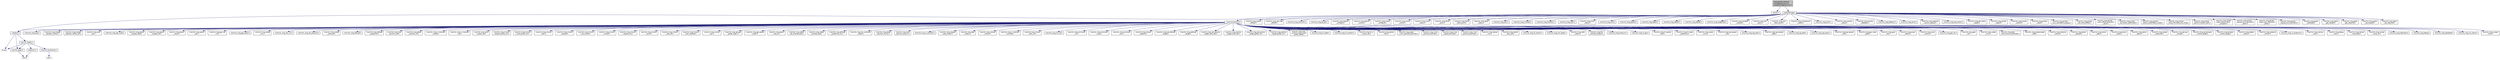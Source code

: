 digraph "libraries/GCS_MAVLink/include/mavlink/v1.0/ardupilotmega/mavlink.h"
{
 // INTERACTIVE_SVG=YES
  edge [fontname="Helvetica",fontsize="10",labelfontname="Helvetica",labelfontsize="10"];
  node [fontname="Helvetica",fontsize="10",shape=record];
  Node1 [label="libraries/GCS_MAVLink\l/include/mavlink/v1.0\l/ardupilotmega/mavlink.h",height=0.2,width=0.4,color="black", fillcolor="grey75", style="filled" fontcolor="black"];
  Node1 -> Node2 [color="midnightblue",fontsize="10",style="solid",fontname="Helvetica"];
  Node2 [label="version.h",height=0.2,width=0.4,color="black", fillcolor="white", style="filled",URL="$v1_80_2ardupilotmega_2version_8h.html",tooltip="MAVLink comm protocol built from ardupilotmega.xml. "];
  Node1 -> Node3 [color="midnightblue",fontsize="10",style="solid",fontname="Helvetica"];
  Node3 [label="ardupilotmega.h",height=0.2,width=0.4,color="black", fillcolor="white", style="filled",URL="$v1_80_2ardupilotmega_2ardupilotmega_8h.html",tooltip="MAVLink comm protocol generated from ardupilotmega.xml. "];
  Node3 -> Node4 [color="midnightblue",fontsize="10",style="solid",fontname="Helvetica"];
  Node4 [label="../protocol.h",height=0.2,width=0.4,color="black", fillcolor="white", style="filled",URL="$v1_80_2protocol_8h.html"];
  Node4 -> Node5 [color="midnightblue",fontsize="10",style="solid",fontname="Helvetica"];
  Node5 [label="string.h",height=0.2,width=0.4,color="grey75", fillcolor="white", style="filled"];
  Node4 -> Node6 [color="midnightblue",fontsize="10",style="solid",fontname="Helvetica"];
  Node6 [label="mavlink_types.h",height=0.2,width=0.4,color="black", fillcolor="white", style="filled",URL="$v1_80_2mavlink__types_8h.html"];
  Node6 -> Node7 [color="midnightblue",fontsize="10",style="solid",fontname="Helvetica"];
  Node7 [label="stdint.h",height=0.2,width=0.4,color="grey75", fillcolor="white", style="filled"];
  Node4 -> Node8 [color="midnightblue",fontsize="10",style="solid",fontname="Helvetica"];
  Node8 [label="mavlink_helpers.h",height=0.2,width=0.4,color="black", fillcolor="white", style="filled",URL="$v1_80_2mavlink__helpers_8h.html"];
  Node8 -> Node5 [color="midnightblue",fontsize="10",style="solid",fontname="Helvetica"];
  Node8 -> Node9 [color="midnightblue",fontsize="10",style="solid",fontname="Helvetica"];
  Node9 [label="checksum.h",height=0.2,width=0.4,color="black", fillcolor="white", style="filled",URL="$v1_80_2checksum_8h.html"];
  Node9 -> Node7 [color="midnightblue",fontsize="10",style="solid",fontname="Helvetica"];
  Node8 -> Node6 [color="midnightblue",fontsize="10",style="solid",fontname="Helvetica"];
  Node8 -> Node10 [color="midnightblue",fontsize="10",style="solid",fontname="Helvetica"];
  Node10 [label="mavlink_conversions.h",height=0.2,width=0.4,color="black", fillcolor="white", style="filled",URL="$mavlink__conversions_8h.html"];
  Node10 -> Node11 [color="midnightblue",fontsize="10",style="solid",fontname="Helvetica"];
  Node11 [label="math.h",height=0.2,width=0.4,color="grey75", fillcolor="white", style="filled"];
  Node3 -> Node12 [color="midnightblue",fontsize="10",style="solid",fontname="Helvetica"];
  Node12 [label="../common/common.h",height=0.2,width=0.4,color="black", fillcolor="white", style="filled",URL="$v1_80_2common_2common_8h.html",tooltip="MAVLink comm protocol generated from common.xml. "];
  Node12 -> Node4 [color="midnightblue",fontsize="10",style="solid",fontname="Helvetica"];
  Node12 -> Node13 [color="midnightblue",fontsize="10",style="solid",fontname="Helvetica"];
  Node13 [label="./mavlink_msg_heartbeat.h",height=0.2,width=0.4,color="black", fillcolor="white", style="filled",URL="$v1_80_2common_2mavlink__msg__heartbeat_8h.html"];
  Node12 -> Node14 [color="midnightblue",fontsize="10",style="solid",fontname="Helvetica"];
  Node14 [label="./mavlink_msg_sys_status.h",height=0.2,width=0.4,color="black", fillcolor="white", style="filled",URL="$v1_80_2common_2mavlink__msg__sys__status_8h.html"];
  Node12 -> Node15 [color="midnightblue",fontsize="10",style="solid",fontname="Helvetica"];
  Node15 [label="./mavlink_msg_system\l_time.h",height=0.2,width=0.4,color="black", fillcolor="white", style="filled",URL="$v1_80_2common_2mavlink__msg__system__time_8h.html"];
  Node12 -> Node16 [color="midnightblue",fontsize="10",style="solid",fontname="Helvetica"];
  Node16 [label="./mavlink_msg_ping.h",height=0.2,width=0.4,color="black", fillcolor="white", style="filled",URL="$v1_80_2common_2mavlink__msg__ping_8h.html"];
  Node12 -> Node17 [color="midnightblue",fontsize="10",style="solid",fontname="Helvetica"];
  Node17 [label="./mavlink_msg_change\l_operator_control.h",height=0.2,width=0.4,color="black", fillcolor="white", style="filled",URL="$v1_80_2common_2mavlink__msg__change__operator__control_8h.html"];
  Node12 -> Node18 [color="midnightblue",fontsize="10",style="solid",fontname="Helvetica"];
  Node18 [label="./mavlink_msg_change\l_operator_control_ack.h",height=0.2,width=0.4,color="black", fillcolor="white", style="filled",URL="$v1_80_2common_2mavlink__msg__change__operator__control__ack_8h.html"];
  Node12 -> Node19 [color="midnightblue",fontsize="10",style="solid",fontname="Helvetica"];
  Node19 [label="./mavlink_msg_auth\l_key.h",height=0.2,width=0.4,color="black", fillcolor="white", style="filled",URL="$v1_80_2common_2mavlink__msg__auth__key_8h.html"];
  Node12 -> Node20 [color="midnightblue",fontsize="10",style="solid",fontname="Helvetica"];
  Node20 [label="./mavlink_msg_set_mode.h",height=0.2,width=0.4,color="black", fillcolor="white", style="filled",URL="$v1_80_2common_2mavlink__msg__set__mode_8h.html"];
  Node12 -> Node21 [color="midnightblue",fontsize="10",style="solid",fontname="Helvetica"];
  Node21 [label="./mavlink_msg_param\l_request_read.h",height=0.2,width=0.4,color="black", fillcolor="white", style="filled",URL="$v1_80_2common_2mavlink__msg__param__request__read_8h.html"];
  Node12 -> Node22 [color="midnightblue",fontsize="10",style="solid",fontname="Helvetica"];
  Node22 [label="./mavlink_msg_param\l_request_list.h",height=0.2,width=0.4,color="black", fillcolor="white", style="filled",URL="$v1_80_2common_2mavlink__msg__param__request__list_8h.html"];
  Node12 -> Node23 [color="midnightblue",fontsize="10",style="solid",fontname="Helvetica"];
  Node23 [label="./mavlink_msg_param\l_value.h",height=0.2,width=0.4,color="black", fillcolor="white", style="filled",URL="$v1_80_2common_2mavlink__msg__param__value_8h.html"];
  Node12 -> Node24 [color="midnightblue",fontsize="10",style="solid",fontname="Helvetica"];
  Node24 [label="./mavlink_msg_param\l_set.h",height=0.2,width=0.4,color="black", fillcolor="white", style="filled",URL="$v1_80_2common_2mavlink__msg__param__set_8h.html"];
  Node12 -> Node25 [color="midnightblue",fontsize="10",style="solid",fontname="Helvetica"];
  Node25 [label="./mavlink_msg_gps_raw\l_int.h",height=0.2,width=0.4,color="black", fillcolor="white", style="filled",URL="$v1_80_2common_2mavlink__msg__gps__raw__int_8h.html"];
  Node12 -> Node26 [color="midnightblue",fontsize="10",style="solid",fontname="Helvetica"];
  Node26 [label="./mavlink_msg_gps_status.h",height=0.2,width=0.4,color="black", fillcolor="white", style="filled",URL="$v1_80_2common_2mavlink__msg__gps__status_8h.html"];
  Node12 -> Node27 [color="midnightblue",fontsize="10",style="solid",fontname="Helvetica"];
  Node27 [label="./mavlink_msg_scaled\l_imu.h",height=0.2,width=0.4,color="black", fillcolor="white", style="filled",URL="$v1_80_2common_2mavlink__msg__scaled__imu_8h.html"];
  Node12 -> Node28 [color="midnightblue",fontsize="10",style="solid",fontname="Helvetica"];
  Node28 [label="./mavlink_msg_raw_imu.h",height=0.2,width=0.4,color="black", fillcolor="white", style="filled",URL="$v1_80_2common_2mavlink__msg__raw__imu_8h.html"];
  Node12 -> Node29 [color="midnightblue",fontsize="10",style="solid",fontname="Helvetica"];
  Node29 [label="./mavlink_msg_raw_pressure.h",height=0.2,width=0.4,color="black", fillcolor="white", style="filled",URL="$v1_80_2common_2mavlink__msg__raw__pressure_8h.html"];
  Node12 -> Node30 [color="midnightblue",fontsize="10",style="solid",fontname="Helvetica"];
  Node30 [label="./mavlink_msg_scaled\l_pressure.h",height=0.2,width=0.4,color="black", fillcolor="white", style="filled",URL="$v1_80_2common_2mavlink__msg__scaled__pressure_8h.html"];
  Node12 -> Node31 [color="midnightblue",fontsize="10",style="solid",fontname="Helvetica"];
  Node31 [label="./mavlink_msg_attitude.h",height=0.2,width=0.4,color="black", fillcolor="white", style="filled",URL="$v1_80_2common_2mavlink__msg__attitude_8h.html"];
  Node12 -> Node32 [color="midnightblue",fontsize="10",style="solid",fontname="Helvetica"];
  Node32 [label="./mavlink_msg_attitude\l_quaternion.h",height=0.2,width=0.4,color="black", fillcolor="white", style="filled",URL="$mavlink__msg__attitude__quaternion_8h.html"];
  Node12 -> Node33 [color="midnightblue",fontsize="10",style="solid",fontname="Helvetica"];
  Node33 [label="./mavlink_msg_local\l_position_ned.h",height=0.2,width=0.4,color="black", fillcolor="white", style="filled",URL="$mavlink__msg__local__position__ned_8h.html"];
  Node12 -> Node34 [color="midnightblue",fontsize="10",style="solid",fontname="Helvetica"];
  Node34 [label="./mavlink_msg_global\l_position_int.h",height=0.2,width=0.4,color="black", fillcolor="white", style="filled",URL="$v1_80_2common_2mavlink__msg__global__position__int_8h.html"];
  Node12 -> Node35 [color="midnightblue",fontsize="10",style="solid",fontname="Helvetica"];
  Node35 [label="./mavlink_msg_rc_channels\l_scaled.h",height=0.2,width=0.4,color="black", fillcolor="white", style="filled",URL="$v1_80_2common_2mavlink__msg__rc__channels__scaled_8h.html"];
  Node12 -> Node36 [color="midnightblue",fontsize="10",style="solid",fontname="Helvetica"];
  Node36 [label="./mavlink_msg_rc_channels\l_raw.h",height=0.2,width=0.4,color="black", fillcolor="white", style="filled",URL="$v1_80_2common_2mavlink__msg__rc__channels__raw_8h.html"];
  Node12 -> Node37 [color="midnightblue",fontsize="10",style="solid",fontname="Helvetica"];
  Node37 [label="./mavlink_msg_servo\l_output_raw.h",height=0.2,width=0.4,color="black", fillcolor="white", style="filled",URL="$v1_80_2common_2mavlink__msg__servo__output__raw_8h.html"];
  Node12 -> Node38 [color="midnightblue",fontsize="10",style="solid",fontname="Helvetica"];
  Node38 [label="./mavlink_msg_mission\l_request_partial_list.h",height=0.2,width=0.4,color="black", fillcolor="white", style="filled",URL="$mavlink__msg__mission__request__partial__list_8h.html"];
  Node12 -> Node39 [color="midnightblue",fontsize="10",style="solid",fontname="Helvetica"];
  Node39 [label="./mavlink_msg_mission\l_write_partial_list.h",height=0.2,width=0.4,color="black", fillcolor="white", style="filled",URL="$mavlink__msg__mission__write__partial__list_8h.html"];
  Node12 -> Node40 [color="midnightblue",fontsize="10",style="solid",fontname="Helvetica"];
  Node40 [label="./mavlink_msg_mission\l_item.h",height=0.2,width=0.4,color="black", fillcolor="white", style="filled",URL="$mavlink__msg__mission__item_8h.html"];
  Node12 -> Node41 [color="midnightblue",fontsize="10",style="solid",fontname="Helvetica"];
  Node41 [label="./mavlink_msg_mission\l_request.h",height=0.2,width=0.4,color="black", fillcolor="white", style="filled",URL="$mavlink__msg__mission__request_8h.html"];
  Node12 -> Node42 [color="midnightblue",fontsize="10",style="solid",fontname="Helvetica"];
  Node42 [label="./mavlink_msg_mission\l_set_current.h",height=0.2,width=0.4,color="black", fillcolor="white", style="filled",URL="$mavlink__msg__mission__set__current_8h.html"];
  Node12 -> Node43 [color="midnightblue",fontsize="10",style="solid",fontname="Helvetica"];
  Node43 [label="./mavlink_msg_mission\l_current.h",height=0.2,width=0.4,color="black", fillcolor="white", style="filled",URL="$mavlink__msg__mission__current_8h.html"];
  Node12 -> Node44 [color="midnightblue",fontsize="10",style="solid",fontname="Helvetica"];
  Node44 [label="./mavlink_msg_mission\l_request_list.h",height=0.2,width=0.4,color="black", fillcolor="white", style="filled",URL="$mavlink__msg__mission__request__list_8h.html"];
  Node12 -> Node45 [color="midnightblue",fontsize="10",style="solid",fontname="Helvetica"];
  Node45 [label="./mavlink_msg_mission\l_count.h",height=0.2,width=0.4,color="black", fillcolor="white", style="filled",URL="$mavlink__msg__mission__count_8h.html"];
  Node12 -> Node46 [color="midnightblue",fontsize="10",style="solid",fontname="Helvetica"];
  Node46 [label="./mavlink_msg_mission\l_clear_all.h",height=0.2,width=0.4,color="black", fillcolor="white", style="filled",URL="$mavlink__msg__mission__clear__all_8h.html"];
  Node12 -> Node47 [color="midnightblue",fontsize="10",style="solid",fontname="Helvetica"];
  Node47 [label="./mavlink_msg_mission\l_item_reached.h",height=0.2,width=0.4,color="black", fillcolor="white", style="filled",URL="$mavlink__msg__mission__item__reached_8h.html"];
  Node12 -> Node48 [color="midnightblue",fontsize="10",style="solid",fontname="Helvetica"];
  Node48 [label="./mavlink_msg_mission\l_ack.h",height=0.2,width=0.4,color="black", fillcolor="white", style="filled",URL="$mavlink__msg__mission__ack_8h.html"];
  Node12 -> Node49 [color="midnightblue",fontsize="10",style="solid",fontname="Helvetica"];
  Node49 [label="./mavlink_msg_set_gps\l_global_origin.h",height=0.2,width=0.4,color="black", fillcolor="white", style="filled",URL="$mavlink__msg__set__gps__global__origin_8h.html"];
  Node12 -> Node50 [color="midnightblue",fontsize="10",style="solid",fontname="Helvetica"];
  Node50 [label="./mavlink_msg_gps_global\l_origin.h",height=0.2,width=0.4,color="black", fillcolor="white", style="filled",URL="$mavlink__msg__gps__global__origin_8h.html"];
  Node12 -> Node51 [color="midnightblue",fontsize="10",style="solid",fontname="Helvetica"];
  Node51 [label="./mavlink_msg_param\l_map_rc.h",height=0.2,width=0.4,color="black", fillcolor="white", style="filled",URL="$mavlink__msg__param__map__rc_8h.html"];
  Node12 -> Node52 [color="midnightblue",fontsize="10",style="solid",fontname="Helvetica"];
  Node52 [label="./mavlink_msg_safety\l_set_allowed_area.h",height=0.2,width=0.4,color="black", fillcolor="white", style="filled",URL="$v1_80_2common_2mavlink__msg__safety__set__allowed__area_8h.html"];
  Node12 -> Node53 [color="midnightblue",fontsize="10",style="solid",fontname="Helvetica"];
  Node53 [label="./mavlink_msg_safety\l_allowed_area.h",height=0.2,width=0.4,color="black", fillcolor="white", style="filled",URL="$v1_80_2common_2mavlink__msg__safety__allowed__area_8h.html"];
  Node12 -> Node54 [color="midnightblue",fontsize="10",style="solid",fontname="Helvetica"];
  Node54 [label="./mavlink_msg_attitude\l_quaternion_cov.h",height=0.2,width=0.4,color="black", fillcolor="white", style="filled",URL="$mavlink__msg__attitude__quaternion__cov_8h.html"];
  Node12 -> Node55 [color="midnightblue",fontsize="10",style="solid",fontname="Helvetica"];
  Node55 [label="./mavlink_msg_nav_controller\l_output.h",height=0.2,width=0.4,color="black", fillcolor="white", style="filled",URL="$v1_80_2common_2mavlink__msg__nav__controller__output_8h.html"];
  Node12 -> Node56 [color="midnightblue",fontsize="10",style="solid",fontname="Helvetica"];
  Node56 [label="./mavlink_msg_global\l_position_int_cov.h",height=0.2,width=0.4,color="black", fillcolor="white", style="filled",URL="$mavlink__msg__global__position__int__cov_8h.html"];
  Node12 -> Node57 [color="midnightblue",fontsize="10",style="solid",fontname="Helvetica"];
  Node57 [label="./mavlink_msg_local\l_position_ned_cov.h",height=0.2,width=0.4,color="black", fillcolor="white", style="filled",URL="$mavlink__msg__local__position__ned__cov_8h.html"];
  Node12 -> Node58 [color="midnightblue",fontsize="10",style="solid",fontname="Helvetica"];
  Node58 [label="./mavlink_msg_rc_channels.h",height=0.2,width=0.4,color="black", fillcolor="white", style="filled",URL="$mavlink__msg__rc__channels_8h.html"];
  Node12 -> Node59 [color="midnightblue",fontsize="10",style="solid",fontname="Helvetica"];
  Node59 [label="./mavlink_msg_request\l_data_stream.h",height=0.2,width=0.4,color="black", fillcolor="white", style="filled",URL="$v1_80_2common_2mavlink__msg__request__data__stream_8h.html"];
  Node12 -> Node60 [color="midnightblue",fontsize="10",style="solid",fontname="Helvetica"];
  Node60 [label="./mavlink_msg_data\l_stream.h",height=0.2,width=0.4,color="black", fillcolor="white", style="filled",URL="$mavlink__msg__data__stream_8h.html"];
  Node12 -> Node61 [color="midnightblue",fontsize="10",style="solid",fontname="Helvetica"];
  Node61 [label="./mavlink_msg_manual\l_control.h",height=0.2,width=0.4,color="black", fillcolor="white", style="filled",URL="$v1_80_2common_2mavlink__msg__manual__control_8h.html"];
  Node12 -> Node62 [color="midnightblue",fontsize="10",style="solid",fontname="Helvetica"];
  Node62 [label="./mavlink_msg_rc_channels\l_override.h",height=0.2,width=0.4,color="black", fillcolor="white", style="filled",URL="$v1_80_2common_2mavlink__msg__rc__channels__override_8h.html"];
  Node12 -> Node63 [color="midnightblue",fontsize="10",style="solid",fontname="Helvetica"];
  Node63 [label="./mavlink_msg_mission\l_item_int.h",height=0.2,width=0.4,color="black", fillcolor="white", style="filled",URL="$mavlink__msg__mission__item__int_8h.html"];
  Node12 -> Node64 [color="midnightblue",fontsize="10",style="solid",fontname="Helvetica"];
  Node64 [label="./mavlink_msg_vfr_hud.h",height=0.2,width=0.4,color="black", fillcolor="white", style="filled",URL="$v1_80_2common_2mavlink__msg__vfr__hud_8h.html"];
  Node12 -> Node65 [color="midnightblue",fontsize="10",style="solid",fontname="Helvetica"];
  Node65 [label="./mavlink_msg_command\l_int.h",height=0.2,width=0.4,color="black", fillcolor="white", style="filled",URL="$mavlink__msg__command__int_8h.html"];
  Node12 -> Node66 [color="midnightblue",fontsize="10",style="solid",fontname="Helvetica"];
  Node66 [label="./mavlink_msg_command\l_long.h",height=0.2,width=0.4,color="black", fillcolor="white", style="filled",URL="$mavlink__msg__command__long_8h.html"];
  Node12 -> Node67 [color="midnightblue",fontsize="10",style="solid",fontname="Helvetica"];
  Node67 [label="./mavlink_msg_command\l_ack.h",height=0.2,width=0.4,color="black", fillcolor="white", style="filled",URL="$v1_80_2common_2mavlink__msg__command__ack_8h.html"];
  Node12 -> Node68 [color="midnightblue",fontsize="10",style="solid",fontname="Helvetica"];
  Node68 [label="./mavlink_msg_manual\l_setpoint.h",height=0.2,width=0.4,color="black", fillcolor="white", style="filled",URL="$mavlink__msg__manual__setpoint_8h.html"];
  Node12 -> Node69 [color="midnightblue",fontsize="10",style="solid",fontname="Helvetica"];
  Node69 [label="./mavlink_msg_set_attitude\l_target.h",height=0.2,width=0.4,color="black", fillcolor="white", style="filled",URL="$mavlink__msg__set__attitude__target_8h.html"];
  Node12 -> Node70 [color="midnightblue",fontsize="10",style="solid",fontname="Helvetica"];
  Node70 [label="./mavlink_msg_attitude\l_target.h",height=0.2,width=0.4,color="black", fillcolor="white", style="filled",URL="$mavlink__msg__attitude__target_8h.html"];
  Node12 -> Node71 [color="midnightblue",fontsize="10",style="solid",fontname="Helvetica"];
  Node71 [label="./mavlink_msg_set_position\l_target_local_ned.h",height=0.2,width=0.4,color="black", fillcolor="white", style="filled",URL="$mavlink__msg__set__position__target__local__ned_8h.html"];
  Node12 -> Node72 [color="midnightblue",fontsize="10",style="solid",fontname="Helvetica"];
  Node72 [label="./mavlink_msg_position\l_target_local_ned.h",height=0.2,width=0.4,color="black", fillcolor="white", style="filled",URL="$mavlink__msg__position__target__local__ned_8h.html"];
  Node12 -> Node73 [color="midnightblue",fontsize="10",style="solid",fontname="Helvetica"];
  Node73 [label="./mavlink_msg_set_position\l_target_global_int.h",height=0.2,width=0.4,color="black", fillcolor="white", style="filled",URL="$mavlink__msg__set__position__target__global__int_8h.html"];
  Node12 -> Node74 [color="midnightblue",fontsize="10",style="solid",fontname="Helvetica"];
  Node74 [label="./mavlink_msg_position\l_target_global_int.h",height=0.2,width=0.4,color="black", fillcolor="white", style="filled",URL="$mavlink__msg__position__target__global__int_8h.html"];
  Node12 -> Node75 [color="midnightblue",fontsize="10",style="solid",fontname="Helvetica"];
  Node75 [label="./mavlink_msg_local\l_position_ned_system\l_global_offset.h",height=0.2,width=0.4,color="black", fillcolor="white", style="filled",URL="$mavlink__msg__local__position__ned__system__global__offset_8h.html"];
  Node12 -> Node76 [color="midnightblue",fontsize="10",style="solid",fontname="Helvetica"];
  Node76 [label="./mavlink_msg_hil_state.h",height=0.2,width=0.4,color="black", fillcolor="white", style="filled",URL="$v1_80_2common_2mavlink__msg__hil__state_8h.html"];
  Node12 -> Node77 [color="midnightblue",fontsize="10",style="solid",fontname="Helvetica"];
  Node77 [label="./mavlink_msg_hil_controls.h",height=0.2,width=0.4,color="black", fillcolor="white", style="filled",URL="$v1_80_2common_2mavlink__msg__hil__controls_8h.html"];
  Node12 -> Node78 [color="midnightblue",fontsize="10",style="solid",fontname="Helvetica"];
  Node78 [label="./mavlink_msg_hil_rc\l_inputs_raw.h",height=0.2,width=0.4,color="black", fillcolor="white", style="filled",URL="$mavlink__msg__hil__rc__inputs__raw_8h.html"];
  Node12 -> Node79 [color="midnightblue",fontsize="10",style="solid",fontname="Helvetica"];
  Node79 [label="./mavlink_msg_optical\l_flow.h",height=0.2,width=0.4,color="black", fillcolor="white", style="filled",URL="$v1_80_2common_2mavlink__msg__optical__flow_8h.html"];
  Node12 -> Node80 [color="midnightblue",fontsize="10",style="solid",fontname="Helvetica"];
  Node80 [label="./mavlink_msg_global\l_vision_position_estimate.h",height=0.2,width=0.4,color="black", fillcolor="white", style="filled",URL="$mavlink__msg__global__vision__position__estimate_8h.html"];
  Node12 -> Node81 [color="midnightblue",fontsize="10",style="solid",fontname="Helvetica"];
  Node81 [label="./mavlink_msg_vision\l_position_estimate.h",height=0.2,width=0.4,color="black", fillcolor="white", style="filled",URL="$mavlink__msg__vision__position__estimate_8h.html"];
  Node12 -> Node82 [color="midnightblue",fontsize="10",style="solid",fontname="Helvetica"];
  Node82 [label="./mavlink_msg_vision\l_speed_estimate.h",height=0.2,width=0.4,color="black", fillcolor="white", style="filled",URL="$mavlink__msg__vision__speed__estimate_8h.html"];
  Node12 -> Node83 [color="midnightblue",fontsize="10",style="solid",fontname="Helvetica"];
  Node83 [label="./mavlink_msg_vicon\l_position_estimate.h",height=0.2,width=0.4,color="black", fillcolor="white", style="filled",URL="$mavlink__msg__vicon__position__estimate_8h.html"];
  Node12 -> Node84 [color="midnightblue",fontsize="10",style="solid",fontname="Helvetica"];
  Node84 [label="./mavlink_msg_highres\l_imu.h",height=0.2,width=0.4,color="black", fillcolor="white", style="filled",URL="$mavlink__msg__highres__imu_8h.html"];
  Node12 -> Node85 [color="midnightblue",fontsize="10",style="solid",fontname="Helvetica"];
  Node85 [label="./mavlink_msg_optical\l_flow_rad.h",height=0.2,width=0.4,color="black", fillcolor="white", style="filled",URL="$mavlink__msg__optical__flow__rad_8h.html"];
  Node12 -> Node86 [color="midnightblue",fontsize="10",style="solid",fontname="Helvetica"];
  Node86 [label="./mavlink_msg_hil_sensor.h",height=0.2,width=0.4,color="black", fillcolor="white", style="filled",URL="$mavlink__msg__hil__sensor_8h.html"];
  Node12 -> Node87 [color="midnightblue",fontsize="10",style="solid",fontname="Helvetica"];
  Node87 [label="./mavlink_msg_sim_state.h",height=0.2,width=0.4,color="black", fillcolor="white", style="filled",URL="$mavlink__msg__sim__state_8h.html"];
  Node12 -> Node88 [color="midnightblue",fontsize="10",style="solid",fontname="Helvetica"];
  Node88 [label="./mavlink_msg_radio\l_status.h",height=0.2,width=0.4,color="black", fillcolor="white", style="filled",URL="$mavlink__msg__radio__status_8h.html"];
  Node12 -> Node89 [color="midnightblue",fontsize="10",style="solid",fontname="Helvetica"];
  Node89 [label="./mavlink_msg_file\l_transfer_protocol.h",height=0.2,width=0.4,color="black", fillcolor="white", style="filled",URL="$mavlink__msg__file__transfer__protocol_8h.html"];
  Node12 -> Node90 [color="midnightblue",fontsize="10",style="solid",fontname="Helvetica"];
  Node90 [label="./mavlink_msg_timesync.h",height=0.2,width=0.4,color="black", fillcolor="white", style="filled",URL="$mavlink__msg__timesync_8h.html"];
  Node12 -> Node91 [color="midnightblue",fontsize="10",style="solid",fontname="Helvetica"];
  Node91 [label="./mavlink_msg_hil_gps.h",height=0.2,width=0.4,color="black", fillcolor="white", style="filled",URL="$mavlink__msg__hil__gps_8h.html"];
  Node12 -> Node92 [color="midnightblue",fontsize="10",style="solid",fontname="Helvetica"];
  Node92 [label="./mavlink_msg_hil_optical\l_flow.h",height=0.2,width=0.4,color="black", fillcolor="white", style="filled",URL="$mavlink__msg__hil__optical__flow_8h.html"];
  Node12 -> Node93 [color="midnightblue",fontsize="10",style="solid",fontname="Helvetica"];
  Node93 [label="./mavlink_msg_hil_state\l_quaternion.h",height=0.2,width=0.4,color="black", fillcolor="white", style="filled",URL="$mavlink__msg__hil__state__quaternion_8h.html"];
  Node12 -> Node94 [color="midnightblue",fontsize="10",style="solid",fontname="Helvetica"];
  Node94 [label="./mavlink_msg_scaled\l_imu2.h",height=0.2,width=0.4,color="black", fillcolor="white", style="filled",URL="$mavlink__msg__scaled__imu2_8h.html"];
  Node12 -> Node95 [color="midnightblue",fontsize="10",style="solid",fontname="Helvetica"];
  Node95 [label="./mavlink_msg_log_request\l_list.h",height=0.2,width=0.4,color="black", fillcolor="white", style="filled",URL="$mavlink__msg__log__request__list_8h.html"];
  Node12 -> Node96 [color="midnightblue",fontsize="10",style="solid",fontname="Helvetica"];
  Node96 [label="./mavlink_msg_log_entry.h",height=0.2,width=0.4,color="black", fillcolor="white", style="filled",URL="$mavlink__msg__log__entry_8h.html"];
  Node12 -> Node97 [color="midnightblue",fontsize="10",style="solid",fontname="Helvetica"];
  Node97 [label="./mavlink_msg_log_request\l_data.h",height=0.2,width=0.4,color="black", fillcolor="white", style="filled",URL="$mavlink__msg__log__request__data_8h.html"];
  Node12 -> Node98 [color="midnightblue",fontsize="10",style="solid",fontname="Helvetica"];
  Node98 [label="./mavlink_msg_log_data.h",height=0.2,width=0.4,color="black", fillcolor="white", style="filled",URL="$mavlink__msg__log__data_8h.html"];
  Node12 -> Node99 [color="midnightblue",fontsize="10",style="solid",fontname="Helvetica"];
  Node99 [label="./mavlink_msg_log_erase.h",height=0.2,width=0.4,color="black", fillcolor="white", style="filled",URL="$mavlink__msg__log__erase_8h.html"];
  Node12 -> Node100 [color="midnightblue",fontsize="10",style="solid",fontname="Helvetica"];
  Node100 [label="./mavlink_msg_log_request\l_end.h",height=0.2,width=0.4,color="black", fillcolor="white", style="filled",URL="$mavlink__msg__log__request__end_8h.html"];
  Node12 -> Node101 [color="midnightblue",fontsize="10",style="solid",fontname="Helvetica"];
  Node101 [label="./mavlink_msg_gps_inject\l_data.h",height=0.2,width=0.4,color="black", fillcolor="white", style="filled",URL="$mavlink__msg__gps__inject__data_8h.html"];
  Node12 -> Node102 [color="midnightblue",fontsize="10",style="solid",fontname="Helvetica"];
  Node102 [label="./mavlink_msg_gps2\l_raw.h",height=0.2,width=0.4,color="black", fillcolor="white", style="filled",URL="$mavlink__msg__gps2__raw_8h.html"];
  Node12 -> Node103 [color="midnightblue",fontsize="10",style="solid",fontname="Helvetica"];
  Node103 [label="./mavlink_msg_power\l_status.h",height=0.2,width=0.4,color="black", fillcolor="white", style="filled",URL="$mavlink__msg__power__status_8h.html"];
  Node12 -> Node104 [color="midnightblue",fontsize="10",style="solid",fontname="Helvetica"];
  Node104 [label="./mavlink_msg_serial\l_control.h",height=0.2,width=0.4,color="black", fillcolor="white", style="filled",URL="$mavlink__msg__serial__control_8h.html"];
  Node12 -> Node105 [color="midnightblue",fontsize="10",style="solid",fontname="Helvetica"];
  Node105 [label="./mavlink_msg_gps_rtk.h",height=0.2,width=0.4,color="black", fillcolor="white", style="filled",URL="$mavlink__msg__gps__rtk_8h.html"];
  Node12 -> Node106 [color="midnightblue",fontsize="10",style="solid",fontname="Helvetica"];
  Node106 [label="./mavlink_msg_gps2\l_rtk.h",height=0.2,width=0.4,color="black", fillcolor="white", style="filled",URL="$mavlink__msg__gps2__rtk_8h.html"];
  Node12 -> Node107 [color="midnightblue",fontsize="10",style="solid",fontname="Helvetica"];
  Node107 [label="./mavlink_msg_scaled\l_imu3.h",height=0.2,width=0.4,color="black", fillcolor="white", style="filled",URL="$mavlink__msg__scaled__imu3_8h.html"];
  Node12 -> Node108 [color="midnightblue",fontsize="10",style="solid",fontname="Helvetica"];
  Node108 [label="./mavlink_msg_data\l_transmission_handshake.h",height=0.2,width=0.4,color="black", fillcolor="white", style="filled",URL="$mavlink__msg__data__transmission__handshake_8h.html"];
  Node12 -> Node109 [color="midnightblue",fontsize="10",style="solid",fontname="Helvetica"];
  Node109 [label="./mavlink_msg_encapsulated\l_data.h",height=0.2,width=0.4,color="black", fillcolor="white", style="filled",URL="$mavlink__msg__encapsulated__data_8h.html"];
  Node12 -> Node110 [color="midnightblue",fontsize="10",style="solid",fontname="Helvetica"];
  Node110 [label="./mavlink_msg_distance\l_sensor.h",height=0.2,width=0.4,color="black", fillcolor="white", style="filled",URL="$mavlink__msg__distance__sensor_8h.html"];
  Node12 -> Node111 [color="midnightblue",fontsize="10",style="solid",fontname="Helvetica"];
  Node111 [label="./mavlink_msg_terrain\l_request.h",height=0.2,width=0.4,color="black", fillcolor="white", style="filled",URL="$mavlink__msg__terrain__request_8h.html"];
  Node12 -> Node112 [color="midnightblue",fontsize="10",style="solid",fontname="Helvetica"];
  Node112 [label="./mavlink_msg_terrain\l_data.h",height=0.2,width=0.4,color="black", fillcolor="white", style="filled",URL="$mavlink__msg__terrain__data_8h.html"];
  Node12 -> Node113 [color="midnightblue",fontsize="10",style="solid",fontname="Helvetica"];
  Node113 [label="./mavlink_msg_terrain\l_check.h",height=0.2,width=0.4,color="black", fillcolor="white", style="filled",URL="$mavlink__msg__terrain__check_8h.html"];
  Node12 -> Node114 [color="midnightblue",fontsize="10",style="solid",fontname="Helvetica"];
  Node114 [label="./mavlink_msg_terrain\l_report.h",height=0.2,width=0.4,color="black", fillcolor="white", style="filled",URL="$mavlink__msg__terrain__report_8h.html"];
  Node12 -> Node115 [color="midnightblue",fontsize="10",style="solid",fontname="Helvetica"];
  Node115 [label="./mavlink_msg_scaled\l_pressure2.h",height=0.2,width=0.4,color="black", fillcolor="white", style="filled",URL="$mavlink__msg__scaled__pressure2_8h.html"];
  Node12 -> Node116 [color="midnightblue",fontsize="10",style="solid",fontname="Helvetica"];
  Node116 [label="./mavlink_msg_att_pos\l_mocap.h",height=0.2,width=0.4,color="black", fillcolor="white", style="filled",URL="$mavlink__msg__att__pos__mocap_8h.html"];
  Node12 -> Node117 [color="midnightblue",fontsize="10",style="solid",fontname="Helvetica"];
  Node117 [label="./mavlink_msg_set_actuator\l_control_target.h",height=0.2,width=0.4,color="black", fillcolor="white", style="filled",URL="$mavlink__msg__set__actuator__control__target_8h.html"];
  Node12 -> Node118 [color="midnightblue",fontsize="10",style="solid",fontname="Helvetica"];
  Node118 [label="./mavlink_msg_actuator\l_control_target.h",height=0.2,width=0.4,color="black", fillcolor="white", style="filled",URL="$mavlink__msg__actuator__control__target_8h.html"];
  Node12 -> Node119 [color="midnightblue",fontsize="10",style="solid",fontname="Helvetica"];
  Node119 [label="./mavlink_msg_battery\l_status.h",height=0.2,width=0.4,color="black", fillcolor="white", style="filled",URL="$mavlink__msg__battery__status_8h.html"];
  Node12 -> Node120 [color="midnightblue",fontsize="10",style="solid",fontname="Helvetica"];
  Node120 [label="./mavlink_msg_autopilot\l_version.h",height=0.2,width=0.4,color="black", fillcolor="white", style="filled",URL="$mavlink__msg__autopilot__version_8h.html"];
  Node12 -> Node121 [color="midnightblue",fontsize="10",style="solid",fontname="Helvetica"];
  Node121 [label="./mavlink_msg_v2_extension.h",height=0.2,width=0.4,color="black", fillcolor="white", style="filled",URL="$mavlink__msg__v2__extension_8h.html"];
  Node12 -> Node122 [color="midnightblue",fontsize="10",style="solid",fontname="Helvetica"];
  Node122 [label="./mavlink_msg_memory\l_vect.h",height=0.2,width=0.4,color="black", fillcolor="white", style="filled",URL="$mavlink__msg__memory__vect_8h.html"];
  Node12 -> Node123 [color="midnightblue",fontsize="10",style="solid",fontname="Helvetica"];
  Node123 [label="./mavlink_msg_debug\l_vect.h",height=0.2,width=0.4,color="black", fillcolor="white", style="filled",URL="$v1_80_2common_2mavlink__msg__debug__vect_8h.html"];
  Node12 -> Node124 [color="midnightblue",fontsize="10",style="solid",fontname="Helvetica"];
  Node124 [label="./mavlink_msg_named\l_value_float.h",height=0.2,width=0.4,color="black", fillcolor="white", style="filled",URL="$v1_80_2common_2mavlink__msg__named__value__float_8h.html"];
  Node12 -> Node125 [color="midnightblue",fontsize="10",style="solid",fontname="Helvetica"];
  Node125 [label="./mavlink_msg_named\l_value_int.h",height=0.2,width=0.4,color="black", fillcolor="white", style="filled",URL="$v1_80_2common_2mavlink__msg__named__value__int_8h.html"];
  Node12 -> Node126 [color="midnightblue",fontsize="10",style="solid",fontname="Helvetica"];
  Node126 [label="./mavlink_msg_statustext.h",height=0.2,width=0.4,color="black", fillcolor="white", style="filled",URL="$v1_80_2common_2mavlink__msg__statustext_8h.html"];
  Node12 -> Node127 [color="midnightblue",fontsize="10",style="solid",fontname="Helvetica"];
  Node127 [label="./mavlink_msg_debug.h",height=0.2,width=0.4,color="black", fillcolor="white", style="filled",URL="$v1_80_2common_2mavlink__msg__debug_8h.html"];
  Node3 -> Node128 [color="midnightblue",fontsize="10",style="solid",fontname="Helvetica"];
  Node128 [label="./mavlink_msg_sensor\l_offsets.h",height=0.2,width=0.4,color="black", fillcolor="white", style="filled",URL="$v1_80_2ardupilotmega_2mavlink__msg__sensor__offsets_8h.html"];
  Node3 -> Node129 [color="midnightblue",fontsize="10",style="solid",fontname="Helvetica"];
  Node129 [label="./mavlink_msg_set_mag\l_offsets.h",height=0.2,width=0.4,color="black", fillcolor="white", style="filled",URL="$v1_80_2ardupilotmega_2mavlink__msg__set__mag__offsets_8h.html"];
  Node3 -> Node130 [color="midnightblue",fontsize="10",style="solid",fontname="Helvetica"];
  Node130 [label="./mavlink_msg_meminfo.h",height=0.2,width=0.4,color="black", fillcolor="white", style="filled",URL="$v1_80_2ardupilotmega_2mavlink__msg__meminfo_8h.html"];
  Node3 -> Node131 [color="midnightblue",fontsize="10",style="solid",fontname="Helvetica"];
  Node131 [label="./mavlink_msg_ap_adc.h",height=0.2,width=0.4,color="black", fillcolor="white", style="filled",URL="$v1_80_2ardupilotmega_2mavlink__msg__ap__adc_8h.html"];
  Node3 -> Node132 [color="midnightblue",fontsize="10",style="solid",fontname="Helvetica"];
  Node132 [label="./mavlink_msg_digicam\l_configure.h",height=0.2,width=0.4,color="black", fillcolor="white", style="filled",URL="$v1_80_2ardupilotmega_2mavlink__msg__digicam__configure_8h.html"];
  Node3 -> Node133 [color="midnightblue",fontsize="10",style="solid",fontname="Helvetica"];
  Node133 [label="./mavlink_msg_digicam\l_control.h",height=0.2,width=0.4,color="black", fillcolor="white", style="filled",URL="$v1_80_2ardupilotmega_2mavlink__msg__digicam__control_8h.html"];
  Node3 -> Node134 [color="midnightblue",fontsize="10",style="solid",fontname="Helvetica"];
  Node134 [label="./mavlink_msg_mount\l_configure.h",height=0.2,width=0.4,color="black", fillcolor="white", style="filled",URL="$v1_80_2ardupilotmega_2mavlink__msg__mount__configure_8h.html"];
  Node3 -> Node135 [color="midnightblue",fontsize="10",style="solid",fontname="Helvetica"];
  Node135 [label="./mavlink_msg_mount\l_control.h",height=0.2,width=0.4,color="black", fillcolor="white", style="filled",URL="$v1_80_2ardupilotmega_2mavlink__msg__mount__control_8h.html"];
  Node3 -> Node136 [color="midnightblue",fontsize="10",style="solid",fontname="Helvetica"];
  Node136 [label="./mavlink_msg_mount\l_status.h",height=0.2,width=0.4,color="black", fillcolor="white", style="filled",URL="$v1_80_2ardupilotmega_2mavlink__msg__mount__status_8h.html"];
  Node3 -> Node137 [color="midnightblue",fontsize="10",style="solid",fontname="Helvetica"];
  Node137 [label="./mavlink_msg_fence\l_point.h",height=0.2,width=0.4,color="black", fillcolor="white", style="filled",URL="$v1_80_2ardupilotmega_2mavlink__msg__fence__point_8h.html"];
  Node3 -> Node138 [color="midnightblue",fontsize="10",style="solid",fontname="Helvetica"];
  Node138 [label="./mavlink_msg_fence\l_fetch_point.h",height=0.2,width=0.4,color="black", fillcolor="white", style="filled",URL="$v1_80_2ardupilotmega_2mavlink__msg__fence__fetch__point_8h.html"];
  Node3 -> Node139 [color="midnightblue",fontsize="10",style="solid",fontname="Helvetica"];
  Node139 [label="./mavlink_msg_fence\l_status.h",height=0.2,width=0.4,color="black", fillcolor="white", style="filled",URL="$v1_80_2ardupilotmega_2mavlink__msg__fence__status_8h.html"];
  Node3 -> Node140 [color="midnightblue",fontsize="10",style="solid",fontname="Helvetica"];
  Node140 [label="./mavlink_msg_ahrs.h",height=0.2,width=0.4,color="black", fillcolor="white", style="filled",URL="$v1_80_2ardupilotmega_2mavlink__msg__ahrs_8h.html"];
  Node3 -> Node141 [color="midnightblue",fontsize="10",style="solid",fontname="Helvetica"];
  Node141 [label="./mavlink_msg_simstate.h",height=0.2,width=0.4,color="black", fillcolor="white", style="filled",URL="$v1_80_2ardupilotmega_2mavlink__msg__simstate_8h.html"];
  Node3 -> Node142 [color="midnightblue",fontsize="10",style="solid",fontname="Helvetica"];
  Node142 [label="./mavlink_msg_hwstatus.h",height=0.2,width=0.4,color="black", fillcolor="white", style="filled",URL="$v1_80_2ardupilotmega_2mavlink__msg__hwstatus_8h.html"];
  Node3 -> Node143 [color="midnightblue",fontsize="10",style="solid",fontname="Helvetica"];
  Node143 [label="./mavlink_msg_radio.h",height=0.2,width=0.4,color="black", fillcolor="white", style="filled",URL="$v1_80_2ardupilotmega_2mavlink__msg__radio_8h.html"];
  Node3 -> Node144 [color="midnightblue",fontsize="10",style="solid",fontname="Helvetica"];
  Node144 [label="./mavlink_msg_limits\l_status.h",height=0.2,width=0.4,color="black", fillcolor="white", style="filled",URL="$v1_80_2ardupilotmega_2mavlink__msg__limits__status_8h.html"];
  Node3 -> Node145 [color="midnightblue",fontsize="10",style="solid",fontname="Helvetica"];
  Node145 [label="./mavlink_msg_wind.h",height=0.2,width=0.4,color="black", fillcolor="white", style="filled",URL="$mavlink__msg__wind_8h.html"];
  Node3 -> Node146 [color="midnightblue",fontsize="10",style="solid",fontname="Helvetica"];
  Node146 [label="./mavlink_msg_data16.h",height=0.2,width=0.4,color="black", fillcolor="white", style="filled",URL="$mavlink__msg__data16_8h.html"];
  Node3 -> Node147 [color="midnightblue",fontsize="10",style="solid",fontname="Helvetica"];
  Node147 [label="./mavlink_msg_data32.h",height=0.2,width=0.4,color="black", fillcolor="white", style="filled",URL="$mavlink__msg__data32_8h.html"];
  Node3 -> Node148 [color="midnightblue",fontsize="10",style="solid",fontname="Helvetica"];
  Node148 [label="./mavlink_msg_data64.h",height=0.2,width=0.4,color="black", fillcolor="white", style="filled",URL="$mavlink__msg__data64_8h.html"];
  Node3 -> Node149 [color="midnightblue",fontsize="10",style="solid",fontname="Helvetica"];
  Node149 [label="./mavlink_msg_data96.h",height=0.2,width=0.4,color="black", fillcolor="white", style="filled",URL="$mavlink__msg__data96_8h.html"];
  Node3 -> Node150 [color="midnightblue",fontsize="10",style="solid",fontname="Helvetica"];
  Node150 [label="./mavlink_msg_rangefinder.h",height=0.2,width=0.4,color="black", fillcolor="white", style="filled",URL="$mavlink__msg__rangefinder_8h.html"];
  Node3 -> Node151 [color="midnightblue",fontsize="10",style="solid",fontname="Helvetica"];
  Node151 [label="./mavlink_msg_airspeed\l_autocal.h",height=0.2,width=0.4,color="black", fillcolor="white", style="filled",URL="$mavlink__msg__airspeed__autocal_8h.html"];
  Node3 -> Node152 [color="midnightblue",fontsize="10",style="solid",fontname="Helvetica"];
  Node152 [label="./mavlink_msg_rally\l_point.h",height=0.2,width=0.4,color="black", fillcolor="white", style="filled",URL="$mavlink__msg__rally__point_8h.html"];
  Node3 -> Node153 [color="midnightblue",fontsize="10",style="solid",fontname="Helvetica"];
  Node153 [label="./mavlink_msg_rally\l_fetch_point.h",height=0.2,width=0.4,color="black", fillcolor="white", style="filled",URL="$mavlink__msg__rally__fetch__point_8h.html"];
  Node3 -> Node154 [color="midnightblue",fontsize="10",style="solid",fontname="Helvetica"];
  Node154 [label="./mavlink_msg_compassmot\l_status.h",height=0.2,width=0.4,color="black", fillcolor="white", style="filled",URL="$mavlink__msg__compassmot__status_8h.html"];
  Node3 -> Node155 [color="midnightblue",fontsize="10",style="solid",fontname="Helvetica"];
  Node155 [label="./mavlink_msg_ahrs2.h",height=0.2,width=0.4,color="black", fillcolor="white", style="filled",URL="$mavlink__msg__ahrs2_8h.html"];
  Node3 -> Node156 [color="midnightblue",fontsize="10",style="solid",fontname="Helvetica"];
  Node156 [label="./mavlink_msg_camera\l_status.h",height=0.2,width=0.4,color="black", fillcolor="white", style="filled",URL="$mavlink__msg__camera__status_8h.html"];
  Node3 -> Node157 [color="midnightblue",fontsize="10",style="solid",fontname="Helvetica"];
  Node157 [label="./mavlink_msg_camera\l_feedback.h",height=0.2,width=0.4,color="black", fillcolor="white", style="filled",URL="$mavlink__msg__camera__feedback_8h.html"];
  Node3 -> Node158 [color="midnightblue",fontsize="10",style="solid",fontname="Helvetica"];
  Node158 [label="./mavlink_msg_battery2.h",height=0.2,width=0.4,color="black", fillcolor="white", style="filled",URL="$mavlink__msg__battery2_8h.html"];
  Node3 -> Node159 [color="midnightblue",fontsize="10",style="solid",fontname="Helvetica"];
  Node159 [label="./mavlink_msg_ahrs3.h",height=0.2,width=0.4,color="black", fillcolor="white", style="filled",URL="$mavlink__msg__ahrs3_8h.html"];
  Node3 -> Node160 [color="midnightblue",fontsize="10",style="solid",fontname="Helvetica"];
  Node160 [label="./mavlink_msg_autopilot\l_version_request.h",height=0.2,width=0.4,color="black", fillcolor="white", style="filled",URL="$mavlink__msg__autopilot__version__request_8h.html"];
  Node3 -> Node161 [color="midnightblue",fontsize="10",style="solid",fontname="Helvetica"];
  Node161 [label="./mavlink_msg_led_control.h",height=0.2,width=0.4,color="black", fillcolor="white", style="filled",URL="$mavlink__msg__led__control_8h.html"];
  Node3 -> Node162 [color="midnightblue",fontsize="10",style="solid",fontname="Helvetica"];
  Node162 [label="./mavlink_msg_ekf_status\l_report.h",height=0.2,width=0.4,color="black", fillcolor="white", style="filled",URL="$mavlink__msg__ekf__status__report_8h.html"];
  Node3 -> Node163 [color="midnightblue",fontsize="10",style="solid",fontname="Helvetica"];
  Node163 [label="./mavlink_msg_gimbal\l_report.h",height=0.2,width=0.4,color="black", fillcolor="white", style="filled",URL="$mavlink__msg__gimbal__report_8h.html"];
  Node3 -> Node164 [color="midnightblue",fontsize="10",style="solid",fontname="Helvetica"];
  Node164 [label="./mavlink_msg_gimbal\l_control.h",height=0.2,width=0.4,color="black", fillcolor="white", style="filled",URL="$mavlink__msg__gimbal__control_8h.html"];
  Node3 -> Node165 [color="midnightblue",fontsize="10",style="solid",fontname="Helvetica"];
  Node165 [label="./mavlink_msg_gimbal\l_reset.h",height=0.2,width=0.4,color="black", fillcolor="white", style="filled",URL="$mavlink__msg__gimbal__reset_8h.html"];
  Node3 -> Node166 [color="midnightblue",fontsize="10",style="solid",fontname="Helvetica"];
  Node166 [label="./mavlink_msg_gimbal\l_axis_calibration_progress.h",height=0.2,width=0.4,color="black", fillcolor="white", style="filled",URL="$mavlink__msg__gimbal__axis__calibration__progress_8h.html"];
  Node3 -> Node167 [color="midnightblue",fontsize="10",style="solid",fontname="Helvetica"];
  Node167 [label="./mavlink_msg_gimbal\l_set_home_offsets.h",height=0.2,width=0.4,color="black", fillcolor="white", style="filled",URL="$mavlink__msg__gimbal__set__home__offsets_8h.html"];
  Node3 -> Node168 [color="midnightblue",fontsize="10",style="solid",fontname="Helvetica"];
  Node168 [label="./mavlink_msg_gimbal\l_home_offset_calibration\l_result.h",height=0.2,width=0.4,color="black", fillcolor="white", style="filled",URL="$mavlink__msg__gimbal__home__offset__calibration__result_8h.html"];
  Node3 -> Node169 [color="midnightblue",fontsize="10",style="solid",fontname="Helvetica"];
  Node169 [label="./mavlink_msg_gimbal\l_set_factory_parameters.h",height=0.2,width=0.4,color="black", fillcolor="white", style="filled",URL="$mavlink__msg__gimbal__set__factory__parameters_8h.html"];
  Node3 -> Node170 [color="midnightblue",fontsize="10",style="solid",fontname="Helvetica"];
  Node170 [label="./mavlink_msg_gimbal\l_factory_parameters_loaded.h",height=0.2,width=0.4,color="black", fillcolor="white", style="filled",URL="$mavlink__msg__gimbal__factory__parameters__loaded_8h.html"];
  Node3 -> Node171 [color="midnightblue",fontsize="10",style="solid",fontname="Helvetica"];
  Node171 [label="./mavlink_msg_gimbal\l_erase_firmware_and_config.h",height=0.2,width=0.4,color="black", fillcolor="white", style="filled",URL="$mavlink__msg__gimbal__erase__firmware__and__config_8h.html"];
  Node3 -> Node172 [color="midnightblue",fontsize="10",style="solid",fontname="Helvetica"];
  Node172 [label="./mavlink_msg_gimbal\l_perform_factory_tests.h",height=0.2,width=0.4,color="black", fillcolor="white", style="filled",URL="$mavlink__msg__gimbal__perform__factory__tests_8h.html"];
  Node3 -> Node173 [color="midnightblue",fontsize="10",style="solid",fontname="Helvetica"];
  Node173 [label="./mavlink_msg_gimbal\l_report_factory_tests\l_progress.h",height=0.2,width=0.4,color="black", fillcolor="white", style="filled",URL="$mavlink__msg__gimbal__report__factory__tests__progress_8h.html"];
  Node3 -> Node174 [color="midnightblue",fontsize="10",style="solid",fontname="Helvetica"];
  Node174 [label="./mavlink_msg_gimbal\l_request_axis_calibration\l_status.h",height=0.2,width=0.4,color="black", fillcolor="white", style="filled",URL="$mavlink__msg__gimbal__request__axis__calibration__status_8h.html"];
  Node3 -> Node175 [color="midnightblue",fontsize="10",style="solid",fontname="Helvetica"];
  Node175 [label="./mavlink_msg_gimbal\l_report_axis_calibration\l_status.h",height=0.2,width=0.4,color="black", fillcolor="white", style="filled",URL="$mavlink__msg__gimbal__report__axis__calibration__status_8h.html"];
  Node3 -> Node176 [color="midnightblue",fontsize="10",style="solid",fontname="Helvetica"];
  Node176 [label="./mavlink_msg_gimbal\l_request_axis_calibration.h",height=0.2,width=0.4,color="black", fillcolor="white", style="filled",URL="$mavlink__msg__gimbal__request__axis__calibration_8h.html"];
  Node3 -> Node177 [color="midnightblue",fontsize="10",style="solid",fontname="Helvetica"];
  Node177 [label="./mavlink_msg_gopro\l_heartbeat.h",height=0.2,width=0.4,color="black", fillcolor="white", style="filled",URL="$mavlink__msg__gopro__heartbeat_8h.html"];
  Node3 -> Node178 [color="midnightblue",fontsize="10",style="solid",fontname="Helvetica"];
  Node178 [label="./mavlink_msg_gopro\l_get_request.h",height=0.2,width=0.4,color="black", fillcolor="white", style="filled",URL="$mavlink__msg__gopro__get__request_8h.html"];
  Node3 -> Node179 [color="midnightblue",fontsize="10",style="solid",fontname="Helvetica"];
  Node179 [label="./mavlink_msg_gopro\l_get_response.h",height=0.2,width=0.4,color="black", fillcolor="white", style="filled",URL="$mavlink__msg__gopro__get__response_8h.html"];
  Node3 -> Node180 [color="midnightblue",fontsize="10",style="solid",fontname="Helvetica"];
  Node180 [label="./mavlink_msg_gopro\l_set_request.h",height=0.2,width=0.4,color="black", fillcolor="white", style="filled",URL="$mavlink__msg__gopro__set__request_8h.html"];
  Node3 -> Node181 [color="midnightblue",fontsize="10",style="solid",fontname="Helvetica"];
  Node181 [label="./mavlink_msg_gopro\l_set_response.h",height=0.2,width=0.4,color="black", fillcolor="white", style="filled",URL="$mavlink__msg__gopro__set__response_8h.html"];
}
